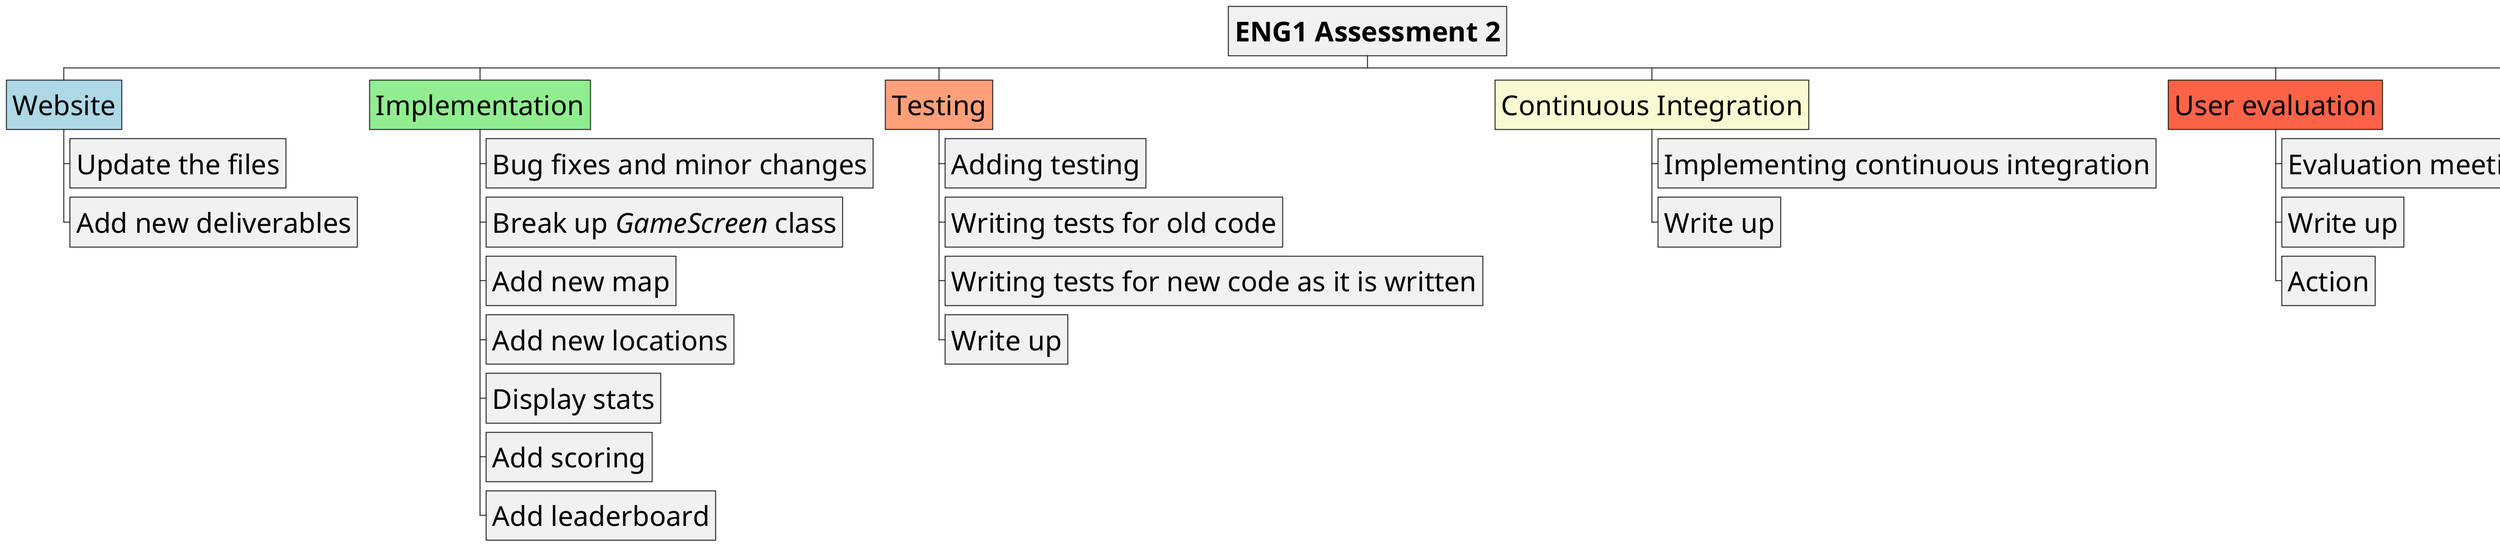 @startwbs
'https://plantuml.com/wbs-diagram
<style>
wbsDiagram{
FontSize: 45
}
</style>
* **ENG1 Assessment 2**
**[#LightBlue] Website
*** Update the files
*** Add new deliverables
**[#LightGreen] Implementation
*** Bug fixes and minor changes
*** Break up <i>GameScreen</i> class
*** Add new map
*** Add new locations
*** Display stats
*** Add scoring
*** Add leaderboard
**[#LightSalmon] Testing
*** Adding testing
*** Writing tests for old code
*** Writing tests for new code as it is written
*** Write up
**[#LightGoldenRodYellow] Continuous Integration
*** Implementing continuous integration
*** Write up
**[#Tomato] User evaluation
*** Evaluation meetings
*** Write up
*** Action
**[#LightCyan] Change Report
*** Implementation changes
*** Update Deliverables
**** Plan1
**** Req1
**** Arch1
**** Risk1
**** Imp1


@endwbs